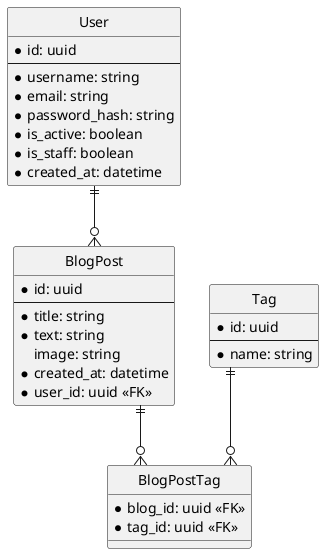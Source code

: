 @startuml erd

hide circle
skinparam Linetype ortho

entity User {
    * id: uuid
    --
    * username: string
    * email: string
    * password_hash: string
    * is_active: boolean
    * is_staff: boolean
    * created_at: datetime
}

entity BlogPost {
    * id: uuid
    --
    * title: string
    * text: string
    image: string
    * created_at: datetime
    * user_id: uuid <<FK>>
}

entity Tag {
    * id: uuid
    --
    * name: string
}

entity BlogPostTag {
    * blog_id: uuid <<FK>>
    * tag_id: uuid <<FK>>
}

User ||--o{ BlogPost
BlogPost ||--o{ BlogPostTag
Tag ||--o{ BlogPostTag

@enduml